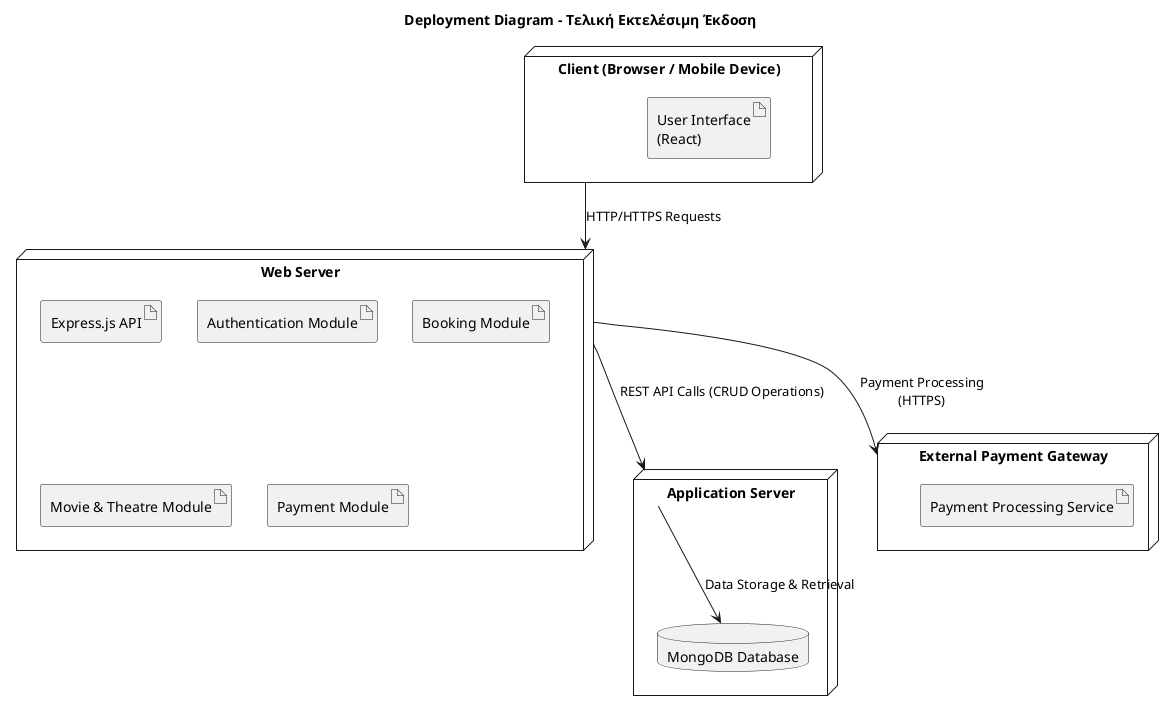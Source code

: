 @startuml
title Deployment Diagram - Τελική Εκτελέσιμη Έκδοση

' Ορισμός κόμβων για το περιβάλλον παραγωγής

node "Client (Browser / Mobile Device)" as client {
   artifact "User Interface\n(React)" as UI
}

node "Web Server" as webServer {
   artifact "Express.js API" as API
   artifact "Authentication Module" as AuthModule
   artifact "Booking Module" as BookingModule
   artifact "Movie & Theatre Module" as EntertainmentModule
   artifact "Payment Module" as PaymentModule
}

node "Application Server" as appServer {
   database "MongoDB Database" as db
}

node "External Payment Gateway" as extPaymentGateway {
   artifact "Payment Processing Service" as PaymentService
}

' Συσχέτιση κόμβων και επικοινωνίες
client --> webServer : HTTP/HTTPS Requests
webServer --> appServer : REST API Calls (CRUD Operations)
appServer --> db : Data Storage & Retrieval

webServer --> extPaymentGateway : Payment Processing\n(HTTPS)

@enduml
